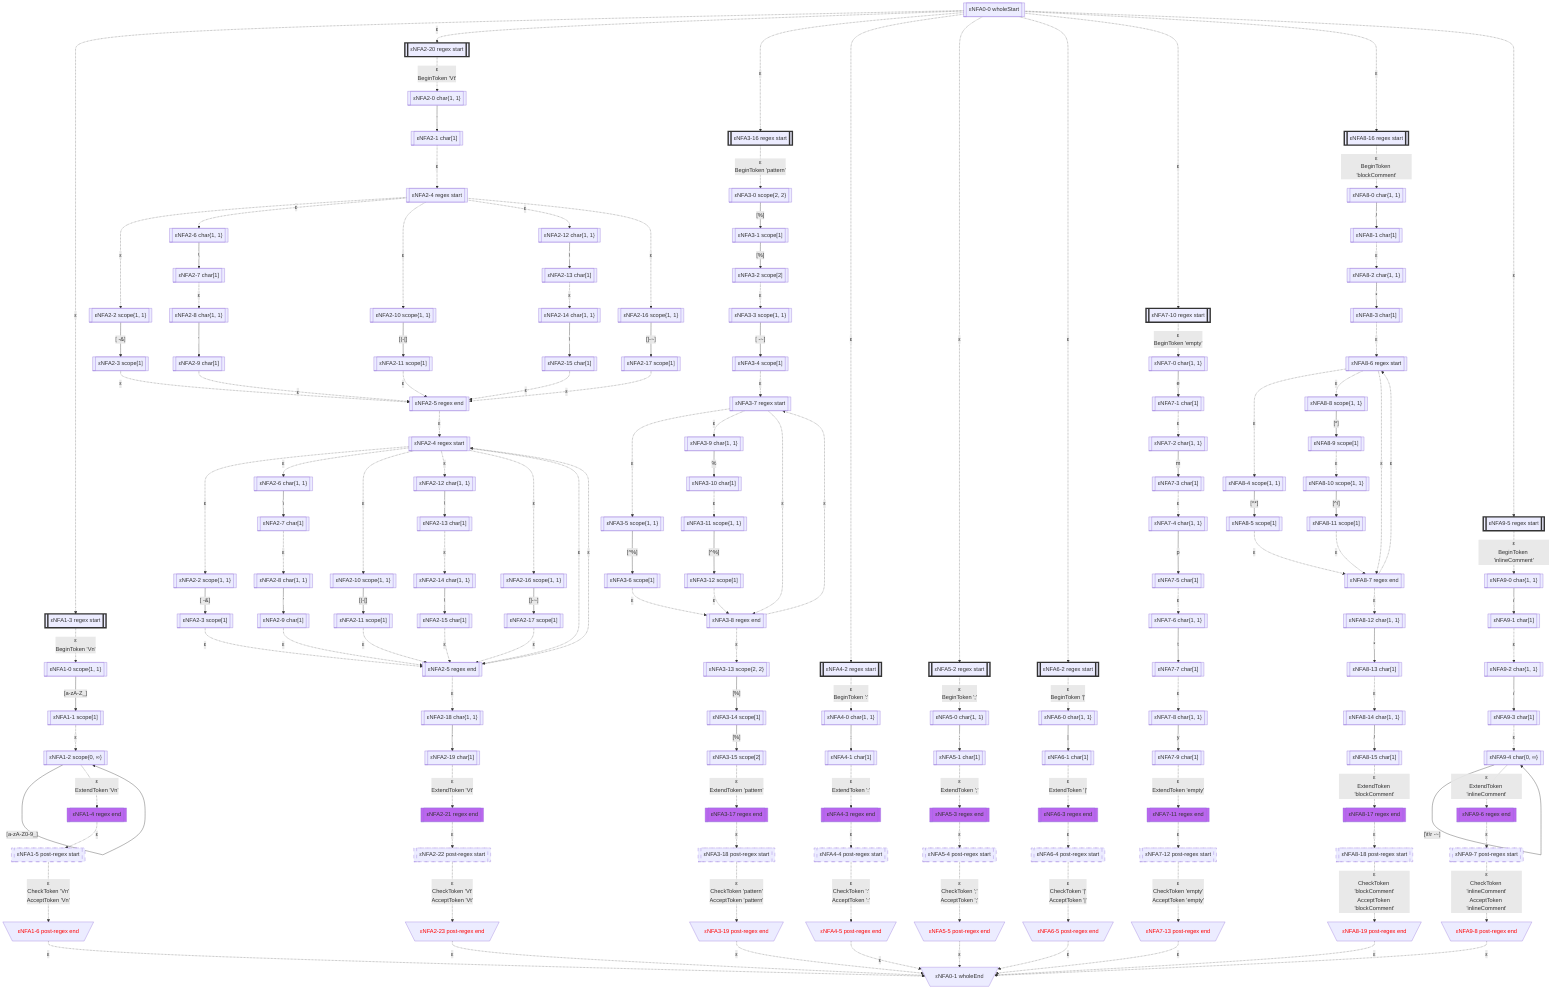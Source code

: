 flowchart
classDef c0001 color:#FF0000;
classDef c0010 stroke-dasharray: 10 10;
classDef c0011 stroke-dasharray: 10 10,color:#FF0000;
classDef c0100 fill:#BB66EE;
classDef c0101 fill:#BB66EE,color:#FF0000;
classDef c0110 fill:#BB66EE,stroke-dasharray: 10 10;
classDef c0111 fill:#BB66EE,stroke-dasharray: 10 10,color:#FF0000;
classDef c1000 stroke:#333,stroke-width:4px;
classDef c1001 stroke:#333,stroke-width:4px,color:#FF0000;
classDef c1010 stroke:#333,stroke-width:4px,stroke-dasharray: 10 10;
classDef c1011 stroke:#333,stroke-width:4px,stroke-dasharray: 10 10,color:#FF0000;
classDef c1100 stroke:#333,stroke-width:4px,fill:#BB66EE;
classDef c1101 stroke:#333,stroke-width:4px,fill:#BB66EE,color:#FF0000;
classDef c1110 stroke:#333,stroke-width:4px,fill:#BB66EE,stroke-dasharray: 10 10;
classDef c1111 stroke:#333,stroke-width:4px,fill:#BB66EE,stroke-dasharray: 10 10,color:#FF0000;
eNFA0_0_12573920[["εNFA0-0 wholeStart"]]
eNFA1_3_57539933[["εNFA1-3 regex start"]]
class eNFA1_3_57539933 c1000;
eNFA2_20_46056421[["εNFA2-20 regex start"]]
class eNFA2_20_46056421 c1000;
eNFA3_16_46232835[["εNFA3-16 regex start"]]
class eNFA3_16_46232835 c1000;
eNFA4_2_60151347[["εNFA4-2 regex start"]]
class eNFA4_2_60151347 c1000;
eNFA5_2_54597003[["εNFA5-2 regex start"]]
class eNFA5_2_54597003 c1000;
eNFA6_2_31833731[["εNFA6-2 regex start"]]
class eNFA6_2_31833731 c1000;
eNFA7_10_8307988[["εNFA7-10 regex start"]]
class eNFA7_10_8307988 c1000;
eNFA8_16_44024689[["εNFA8-16 regex start"]]
class eNFA8_16_44024689 c1000;
eNFA9_5_61400865[["εNFA9-5 regex start"]]
class eNFA9_5_61400865 c1000;
eNFA1_0_48097351[["εNFA1-0 scope{1, 1}"]]
eNFA2_0_20699582[["εNFA2-0 char{1, 1}"]]
eNFA3_0_53872188[["εNFA3-0 scope{2, 2}"]]
eNFA4_0_40420929[["εNFA4-0 char{1, 1}"]]
eNFA5_0_60281111[["εNFA5-0 char{1, 1}"]]
eNFA6_0_28395444[["εNFA6-0 char{1, 1}"]]
eNFA7_0_1858451[["εNFA7-0 char{1, 1}"]]
eNFA8_0_9230088[["εNFA8-0 char{1, 1}"]]
eNFA9_0_7414170[["εNFA9-0 char{1, 1}"]]
eNFA1_1_17280459[["εNFA1-1 scope[1]"]]
eNFA2_1_4243749[["εNFA2-1 char[1]"]]
eNFA3_1_38193748[["εNFA3-1 scope[1]"]]
eNFA4_1_28244045[["εNFA4-1 char[1]"]]
eNFA5_1_5659087[["εNFA5-1 char[1]"]]
eNFA6_1_54232412[["εNFA6-1 char[1]"]]
eNFA7_1_8199418[["εNFA7-1 char[1]"]]
eNFA8_1_6685904[["εNFA8-1 char[1]"]]
eNFA9_1_60173144[["εNFA9-1 char[1]"]]
eNFA1_2_54115834[["εNFA1-2 scope{0, ∞}"]]
eNFA2_4_32142578[["εNFA2-4 regex start"]]
eNFA3_2_4687385[["εNFA3-2 scope[2]"]]
eNFA4_3_52869820[["εNFA4-3 regex end"]]
class eNFA4_3_52869820 c0100;
eNFA5_3_50931783[["εNFA5-3 regex end"]]
class eNFA5_3_50931783 c0100;
eNFA6_3_18329666[["εNFA6-3 regex end"]]
class eNFA6_3_18329666 c0100;
eNFA7_2_42186470[["εNFA7-2 char{1, 1}"]]
eNFA8_2_44133910[["εNFA8-2 char{1, 1}"]]
eNFA9_2_61660876[["εNFA9-2 char{1, 1}"]]
eNFA1_4_21306406[["εNFA1-4 regex end"]]
class eNFA1_4_21306406 c0100;
eNFA2_2_53412038[["εNFA2-2 scope{1, 1}"]]
eNFA2_6_20847751[["εNFA2-6 char{1, 1}"]]
eNFA2_10_10946294[["εNFA2-10 scope{1, 1}"]]
eNFA2_12_31407785[["εNFA2-12 char{1, 1}"]]
eNFA2_16_14234617[["εNFA2-16 scope{1, 1}"]]
eNFA3_3_40656116[["εNFA3-3 scope{1, 1}"]]
eNFA4_4_6066333[["εNFA4-4 post-regex start"]]
class eNFA4_4_6066333 c0010;
eNFA5_4_55732864[["εNFA5-4 post-regex start"]]
class eNFA5_4_55732864 c0010;
eNFA6_4_30749271[["εNFA6-4 post-regex start"]]
class eNFA6_4_30749271 c0010;
eNFA7_3_30360724[["εNFA7-3 char[1]"]]
eNFA8_3_32267243[["εNFA8-3 char[1]"]]
eNFA9_3_36383728[["εNFA9-3 char[1]"]]
eNFA1_5_30222983[["εNFA1-5 post-regex start"]]
class eNFA1_5_30222983 c0010;
eNFA2_3_42271171[["εNFA2-3 scope[1]"]]
eNFA2_7_4811061[["εNFA2-7 char[1]"]]
eNFA2_11_61002694[["εNFA2-11 scope[1]"]]
eNFA2_13_43299552[["εNFA2-13 char[1]"]]
eNFA2_17_44896221[["εNFA2-17 scope[1]"]]
eNFA3_4_2492560[["εNFA3-4 scope[1]"]]
eNFA4_5_4491214[\"εNFA4-5 post-regex end"/]
class eNFA4_5_4491214 c0001;
eNFA5_5_21610982[\"εNFA5-5 post-regex end"/]
class eNFA5_5_21610982 c0001;
eNFA6_5_18068130[\"εNFA6-5 post-regex end"/]
class eNFA6_5_18068130 c0001;
eNFA7_4_54151655[["εNFA7-4 char{1, 1}"]]
eNFA8_6_46595510[["εNFA8-6 regex start"]]
eNFA9_4_26412257[["εNFA9-4 char{0, ∞}"]]
eNFA1_6_3571397[\"εNFA1-6 post-regex end"/]
class eNFA1_6_3571397 c0001;
eNFA2_5_12153337[["εNFA2-5 regex end"]]
eNFA2_8_17602849[["εNFA2-8 char{1, 1}"]]
eNFA2_14_65052577[["εNFA2-14 char{1, 1}"]]
eNFA3_7_48728718[["εNFA3-7 regex start"]]
eNFA0_1_39582655[\"εNFA0-1 wholeEnd"/]
eNFA7_5_5938035[["εNFA7-5 char[1]"]]
eNFA8_4_16139946[["εNFA8-4 scope{1, 1}"]]
eNFA8_8_16706408[["εNFA8-8 scope{1, 1}"]]
eNFA8_7_11041789[["εNFA8-7 regex end"]]
eNFA9_6_59018101[["εNFA9-6 regex end"]]
class eNFA9_6_59018101 c0100;
eNFA2_4_1412808[["εNFA2-4 regex start"]]
eNFA2_9_27247099[["εNFA2-9 char[1]"]]
eNFA2_15_43897299[["εNFA2-15 char[1]"]]
eNFA3_5_54712068[["εNFA3-5 scope{1, 1}"]]
eNFA3_9_35905280[["εNFA3-9 char{1, 1}"]]
eNFA3_8_22646572[["εNFA3-8 regex end"]]
eNFA7_6_36022757[["εNFA7-6 char{1, 1}"]]
eNFA8_5_63509856[["εNFA8-5 scope[1]"]]
eNFA8_9_55769358[["εNFA8-9 scope[1]"]]
eNFA8_12_21969731[["εNFA8-12 char{1, 1}"]]
eNFA9_7_66727538[["εNFA9-7 post-regex start"]]
class eNFA9_7_66727538 c0010;
eNFA2_2_47328638[["εNFA2-2 scope{1, 1}"]]
eNFA2_6_12715278[["εNFA2-6 char{1, 1}"]]
eNFA2_10_23304563[["εNFA2-10 scope{1, 1}"]]
eNFA2_12_8414476[["εNFA2-12 char{1, 1}"]]
eNFA2_16_8621428[["εNFA2-16 scope{1, 1}"]]
eNFA2_5_10483995[["εNFA2-5 regex end"]]
eNFA3_6_570775[["εNFA3-6 scope[1]"]]
eNFA3_10_18890664[["εNFA3-10 char[1]"]]
eNFA3_13_22433040[["εNFA3-13 scope{2, 2}"]]
eNFA7_7_13977142[["εNFA7-7 char[1]"]]
eNFA8_10_58406714[["εNFA8-10 scope{1, 1}"]]
eNFA8_13_55898385[["εNFA8-13 char[1]"]]
eNFA9_8_15736877[\"εNFA9-8 post-regex end"/]
class eNFA9_8_15736877 c0001;
eNFA2_3_66020315[["εNFA2-3 scope[1]"]]
eNFA2_7_33323423[["εNFA2-7 char[1]"]]
eNFA2_11_57311924[["εNFA2-11 scope[1]"]]
eNFA2_13_31475357[["εNFA2-13 char[1]"]]
eNFA2_17_46045275[["εNFA2-17 scope[1]"]]
eNFA2_18_59531373[["εNFA2-18 char{1, 1}"]]
eNFA3_11_61413291[["εNFA3-11 scope{1, 1}"]]
eNFA3_14_15848707[["εNFA3-14 scope[1]"]]
eNFA7_8_8420641[["εNFA7-8 char{1, 1}"]]
eNFA8_11_34717793[["εNFA8-11 scope[1]"]]
eNFA8_14_8676909[["εNFA8-14 char{1, 1}"]]
eNFA2_8_17233719[["εNFA2-8 char{1, 1}"]]
eNFA2_14_53754023[["εNFA2-14 char{1, 1}"]]
eNFA2_19_52078514[["εNFA2-19 char[1]"]]
eNFA3_12_5136981[["εNFA3-12 scope[1]"]]
eNFA3_15_15087649[["εNFA3-15 scope[2]"]]
eNFA7_9_16726062[["εNFA7-9 char[1]"]]
eNFA8_15_15961928[["εNFA8-15 char[1]"]]
eNFA2_9_11754296[["εNFA2-9 char[1]"]]
eNFA2_15_38679804[["εNFA2-15 char[1]"]]
eNFA2_21_66053444[["εNFA2-21 regex end"]]
class eNFA2_21_66053444 c0100;
eNFA3_17_1571113[["εNFA3-17 regex end"]]
class eNFA3_17_1571113 c0100;
eNFA7_11_16316838[["εNFA7-11 regex end"]]
class eNFA7_11_16316838 c0100;
eNFA8_17_9439626[["εNFA8-17 regex end"]]
class eNFA8_17_9439626 c0100;
eNFA2_22_57610085[["εNFA2-22 post-regex start"]]
class eNFA2_22_57610085 c0010;
eNFA3_18_14140023[["εNFA3-18 post-regex start"]]
class eNFA3_18_14140023 c0010;
eNFA7_12_12633819[["εNFA7-12 post-regex start"]]
class eNFA7_12_12633819 c0010;
eNFA8_18_17847776[["εNFA8-18 post-regex start"]]
class eNFA8_18_17847776 c0010;
eNFA2_23_11854613[\"εNFA2-23 post-regex end"/]
class eNFA2_23_11854613 c0001;
eNFA3_19_13442339[\"εNFA3-19 post-regex end"/]
class eNFA3_19_13442339 c0001;
eNFA7_13_7663035[\"εNFA7-13 post-regex end"/]
class eNFA7_13_7663035 c0001;
eNFA8_19_60677888[\"εNFA8-19 post-regex end"/]
class eNFA8_19_60677888 c0001;
eNFA0_0_12573920 -.->|"ε"|eNFA1_3_57539933
eNFA0_0_12573920 -.->|"ε"|eNFA2_20_46056421
eNFA0_0_12573920 -.->|"ε"|eNFA3_16_46232835
eNFA0_0_12573920 -.->|"ε"|eNFA4_2_60151347
eNFA0_0_12573920 -.->|"ε"|eNFA5_2_54597003
eNFA0_0_12573920 -.->|"ε"|eNFA6_2_31833731
eNFA0_0_12573920 -.->|"ε"|eNFA7_10_8307988
eNFA0_0_12573920 -.->|"ε"|eNFA8_16_44024689
eNFA0_0_12573920 -.->|"ε"|eNFA9_5_61400865
eNFA1_3_57539933 -.->|"ε
BeginToken 'Vn'"|eNFA1_0_48097351
eNFA2_20_46056421 -.->|"ε
BeginToken 'Vt'"|eNFA2_0_20699582
eNFA3_16_46232835 -.->|"ε
BeginToken 'pattern'"|eNFA3_0_53872188
eNFA4_2_60151347 -.->|"ε
BeginToken ':'"|eNFA4_0_40420929
eNFA5_2_54597003 -.->|"ε
BeginToken ';'"|eNFA5_0_60281111
eNFA6_2_31833731 -.->|"ε
BeginToken '|'"|eNFA6_0_28395444
eNFA7_10_8307988 -.->|"ε
BeginToken 'empty'"|eNFA7_0_1858451
eNFA8_16_44024689 -.->|"ε
BeginToken 'blockComment'"|eNFA8_0_9230088
eNFA9_5_61400865 -.->|"ε
BeginToken 'inlineComment'"|eNFA9_0_7414170
eNFA1_0_48097351 -->|"[a-zA-Z_]"|eNFA1_1_17280459
eNFA2_0_20699582 -->|"'"|eNFA2_1_4243749
eNFA3_0_53872188 -->|"[%]"|eNFA3_1_38193748
eNFA4_0_40420929 -->|":"|eNFA4_1_28244045
eNFA5_0_60281111 -->|";"|eNFA5_1_5659087
eNFA6_0_28395444 -->|"|"|eNFA6_1_54232412
eNFA7_0_1858451 -->|"e"|eNFA7_1_8199418
eNFA8_0_9230088 -->|"/"|eNFA8_1_6685904
eNFA9_0_7414170 -->|"/"|eNFA9_1_60173144
eNFA1_1_17280459 -.->|"ε"|eNFA1_2_54115834
eNFA2_1_4243749 -.->|"ε"|eNFA2_4_32142578
eNFA3_1_38193748 -->|"[%]"|eNFA3_2_4687385
eNFA4_1_28244045 -.->|"ε
ExtendToken ':'"|eNFA4_3_52869820
eNFA5_1_5659087 -.->|"ε
ExtendToken ';'"|eNFA5_3_50931783
eNFA6_1_54232412 -.->|"ε
ExtendToken '|'"|eNFA6_3_18329666
eNFA7_1_8199418 -.->|"ε"|eNFA7_2_42186470
eNFA8_1_6685904 -.->|"ε"|eNFA8_2_44133910
eNFA9_1_60173144 -.->|"ε"|eNFA9_2_61660876
eNFA1_2_54115834 -->|"[a-zA-Z0-9_]"|eNFA1_2_54115834
eNFA1_2_54115834 -.->|"ε
ExtendToken 'Vn'"|eNFA1_4_21306406
eNFA2_4_32142578 -.->|"ε"|eNFA2_2_53412038
eNFA2_4_32142578 -.->|"ε"|eNFA2_6_20847751
eNFA2_4_32142578 -.->|"ε"|eNFA2_10_10946294
eNFA2_4_32142578 -.->|"ε"|eNFA2_12_31407785
eNFA2_4_32142578 -.->|"ε"|eNFA2_16_14234617
eNFA3_2_4687385 -.->|"ε"|eNFA3_3_40656116
eNFA4_3_52869820 -.->|"ε"|eNFA4_4_6066333
eNFA5_3_50931783 -.->|"ε"|eNFA5_4_55732864
eNFA6_3_18329666 -.->|"ε"|eNFA6_4_30749271
eNFA7_2_42186470 -->|"m"|eNFA7_3_30360724
eNFA8_2_44133910 -->|"*"|eNFA8_3_32267243
eNFA9_2_61660876 -->|"/"|eNFA9_3_36383728
eNFA1_4_21306406 -.->|"ε"|eNFA1_5_30222983
eNFA2_2_53412038 -->|"[#32;-&]"|eNFA2_3_42271171
eNFA2_6_20847751 -->|"#92;"|eNFA2_7_4811061
eNFA2_10_10946294 -->|"[(-[]"|eNFA2_11_61002694
eNFA2_12_31407785 -->|"#92;"|eNFA2_13_43299552
eNFA2_16_14234617 -->|"[]-~]"|eNFA2_17_44896221
eNFA3_3_40656116 -->|"[#32;-~]"|eNFA3_4_2492560
eNFA4_4_6066333 -.->|"ε
CheckToken ':'
AcceptToken ':'"|eNFA4_5_4491214
eNFA5_4_55732864 -.->|"ε
CheckToken ';'
AcceptToken ';'"|eNFA5_5_21610982
eNFA6_4_30749271 -.->|"ε
CheckToken '|'
AcceptToken '|'"|eNFA6_5_18068130
eNFA7_3_30360724 -.->|"ε"|eNFA7_4_54151655
eNFA8_3_32267243 -.->|"ε"|eNFA8_6_46595510
eNFA9_3_36383728 -.->|"ε"|eNFA9_4_26412257
eNFA1_5_30222983 -.->|"ε
CheckToken 'Vn'
AcceptToken 'Vn'"|eNFA1_6_3571397
eNFA2_3_42271171 -.->|"ε"|eNFA2_5_12153337
eNFA2_7_4811061 -.->|"ε"|eNFA2_8_17602849
eNFA2_11_61002694 -.->|"ε"|eNFA2_5_12153337
eNFA2_13_43299552 -.->|"ε"|eNFA2_14_65052577
eNFA2_17_44896221 -.->|"ε"|eNFA2_5_12153337
eNFA3_4_2492560 -.->|"ε"|eNFA3_7_48728718
eNFA4_5_4491214 -.->|"ε"|eNFA0_1_39582655
eNFA5_5_21610982 -.->|"ε"|eNFA0_1_39582655
eNFA6_5_18068130 -.->|"ε"|eNFA0_1_39582655
eNFA7_4_54151655 -->|"p"|eNFA7_5_5938035
eNFA8_6_46595510 -.->|"ε"|eNFA8_4_16139946
eNFA8_6_46595510 -.->|"ε"|eNFA8_8_16706408
eNFA8_6_46595510 -.->|"ε"|eNFA8_7_11041789
eNFA9_4_26412257 -->|"[#92;t#92;r#32;-~]"|eNFA9_4_26412257
eNFA9_4_26412257 -.->|"ε
ExtendToken 'inlineComment'"|eNFA9_6_59018101
eNFA1_6_3571397 -.->|"ε"|eNFA0_1_39582655
eNFA2_5_12153337 -.->|"ε"|eNFA2_4_1412808
eNFA2_8_17602849 -->|"'"|eNFA2_9_27247099
eNFA2_14_65052577 -->|"#92;"|eNFA2_15_43897299
eNFA3_7_48728718 -.->|"ε"|eNFA3_5_54712068
eNFA3_7_48728718 -.->|"ε"|eNFA3_9_35905280
eNFA3_7_48728718 -.->|"ε"|eNFA3_8_22646572
eNFA7_5_5938035 -.->|"ε"|eNFA7_6_36022757
eNFA8_4_16139946 -->|"[^*]"|eNFA8_5_63509856
eNFA8_8_16706408 -->|"[*]"|eNFA8_9_55769358
eNFA8_7_11041789 -.->|"ε"|eNFA8_6_46595510
eNFA8_7_11041789 -.->|"ε"|eNFA8_12_21969731
eNFA9_6_59018101 -.->|"ε"|eNFA9_7_66727538
eNFA2_4_1412808 -.->|"ε"|eNFA2_2_47328638
eNFA2_4_1412808 -.->|"ε"|eNFA2_6_12715278
eNFA2_4_1412808 -.->|"ε"|eNFA2_10_23304563
eNFA2_4_1412808 -.->|"ε"|eNFA2_12_8414476
eNFA2_4_1412808 -.->|"ε"|eNFA2_16_8621428
eNFA2_4_1412808 -.->|"ε"|eNFA2_5_10483995
eNFA2_9_27247099 -.->|"ε"|eNFA2_5_12153337
eNFA2_15_43897299 -.->|"ε"|eNFA2_5_12153337
eNFA3_5_54712068 -->|"[^%]"|eNFA3_6_570775
eNFA3_9_35905280 -->|"%"|eNFA3_10_18890664
eNFA3_8_22646572 -.->|"ε"|eNFA3_7_48728718
eNFA3_8_22646572 -.->|"ε"|eNFA3_13_22433040
eNFA7_6_36022757 -->|"t"|eNFA7_7_13977142
eNFA8_5_63509856 -.->|"ε"|eNFA8_7_11041789
eNFA8_9_55769358 -.->|"ε"|eNFA8_10_58406714
eNFA8_12_21969731 -->|"*"|eNFA8_13_55898385
eNFA9_7_66727538 -.->|"ε
CheckToken 'inlineComment'
AcceptToken 'inlineComment'"|eNFA9_8_15736877
eNFA2_2_47328638 -->|"[#32;-&]"|eNFA2_3_66020315
eNFA2_6_12715278 -->|"#92;"|eNFA2_7_33323423
eNFA2_10_23304563 -->|"[(-[]"|eNFA2_11_57311924
eNFA2_12_8414476 -->|"#92;"|eNFA2_13_31475357
eNFA2_16_8621428 -->|"[]-~]"|eNFA2_17_46045275
eNFA2_5_10483995 -.->|"ε"|eNFA2_4_1412808
eNFA2_5_10483995 -.->|"ε"|eNFA2_18_59531373
eNFA3_6_570775 -.->|"ε"|eNFA3_8_22646572
eNFA3_10_18890664 -.->|"ε"|eNFA3_11_61413291
eNFA3_13_22433040 -->|"[%]"|eNFA3_14_15848707
eNFA7_7_13977142 -.->|"ε"|eNFA7_8_8420641
eNFA8_10_58406714 -->|"[^/]"|eNFA8_11_34717793
eNFA8_13_55898385 -.->|"ε"|eNFA8_14_8676909
eNFA9_8_15736877 -.->|"ε"|eNFA0_1_39582655
eNFA2_3_66020315 -.->|"ε"|eNFA2_5_10483995
eNFA2_7_33323423 -.->|"ε"|eNFA2_8_17233719
eNFA2_11_57311924 -.->|"ε"|eNFA2_5_10483995
eNFA2_13_31475357 -.->|"ε"|eNFA2_14_53754023
eNFA2_17_46045275 -.->|"ε"|eNFA2_5_10483995
eNFA2_18_59531373 -->|"'"|eNFA2_19_52078514
eNFA3_11_61413291 -->|"[^%]"|eNFA3_12_5136981
eNFA3_14_15848707 -->|"[%]"|eNFA3_15_15087649
eNFA7_8_8420641 -->|"y"|eNFA7_9_16726062
eNFA8_11_34717793 -.->|"ε"|eNFA8_7_11041789
eNFA8_14_8676909 -->|"/"|eNFA8_15_15961928
eNFA2_8_17233719 -->|"'"|eNFA2_9_11754296
eNFA2_14_53754023 -->|"#92;"|eNFA2_15_38679804
eNFA2_19_52078514 -.->|"ε
ExtendToken 'Vt'"|eNFA2_21_66053444
eNFA3_12_5136981 -.->|"ε"|eNFA3_8_22646572
eNFA3_15_15087649 -.->|"ε
ExtendToken 'pattern'"|eNFA3_17_1571113
eNFA7_9_16726062 -.->|"ε
ExtendToken 'empty'"|eNFA7_11_16316838
eNFA8_15_15961928 -.->|"ε
ExtendToken 'blockComment'"|eNFA8_17_9439626
eNFA2_9_11754296 -.->|"ε"|eNFA2_5_10483995
eNFA2_15_38679804 -.->|"ε"|eNFA2_5_10483995
eNFA2_21_66053444 -.->|"ε"|eNFA2_22_57610085
eNFA3_17_1571113 -.->|"ε"|eNFA3_18_14140023
eNFA7_11_16316838 -.->|"ε"|eNFA7_12_12633819
eNFA8_17_9439626 -.->|"ε"|eNFA8_18_17847776
eNFA2_22_57610085 -.->|"ε
CheckToken 'Vt'
AcceptToken 'Vt'"|eNFA2_23_11854613
eNFA3_18_14140023 -.->|"ε
CheckToken 'pattern'
AcceptToken 'pattern'"|eNFA3_19_13442339
eNFA7_12_12633819 -.->|"ε
CheckToken 'empty'
AcceptToken 'empty'"|eNFA7_13_7663035
eNFA8_18_17847776 -.->|"ε
CheckToken 'blockComment'
AcceptToken 'blockComment'"|eNFA8_19_60677888
eNFA2_23_11854613 -.->|"ε"|eNFA0_1_39582655
eNFA3_19_13442339 -.->|"ε"|eNFA0_1_39582655
eNFA7_13_7663035 -.->|"ε"|eNFA0_1_39582655
eNFA8_19_60677888 -.->|"ε"|eNFA0_1_39582655